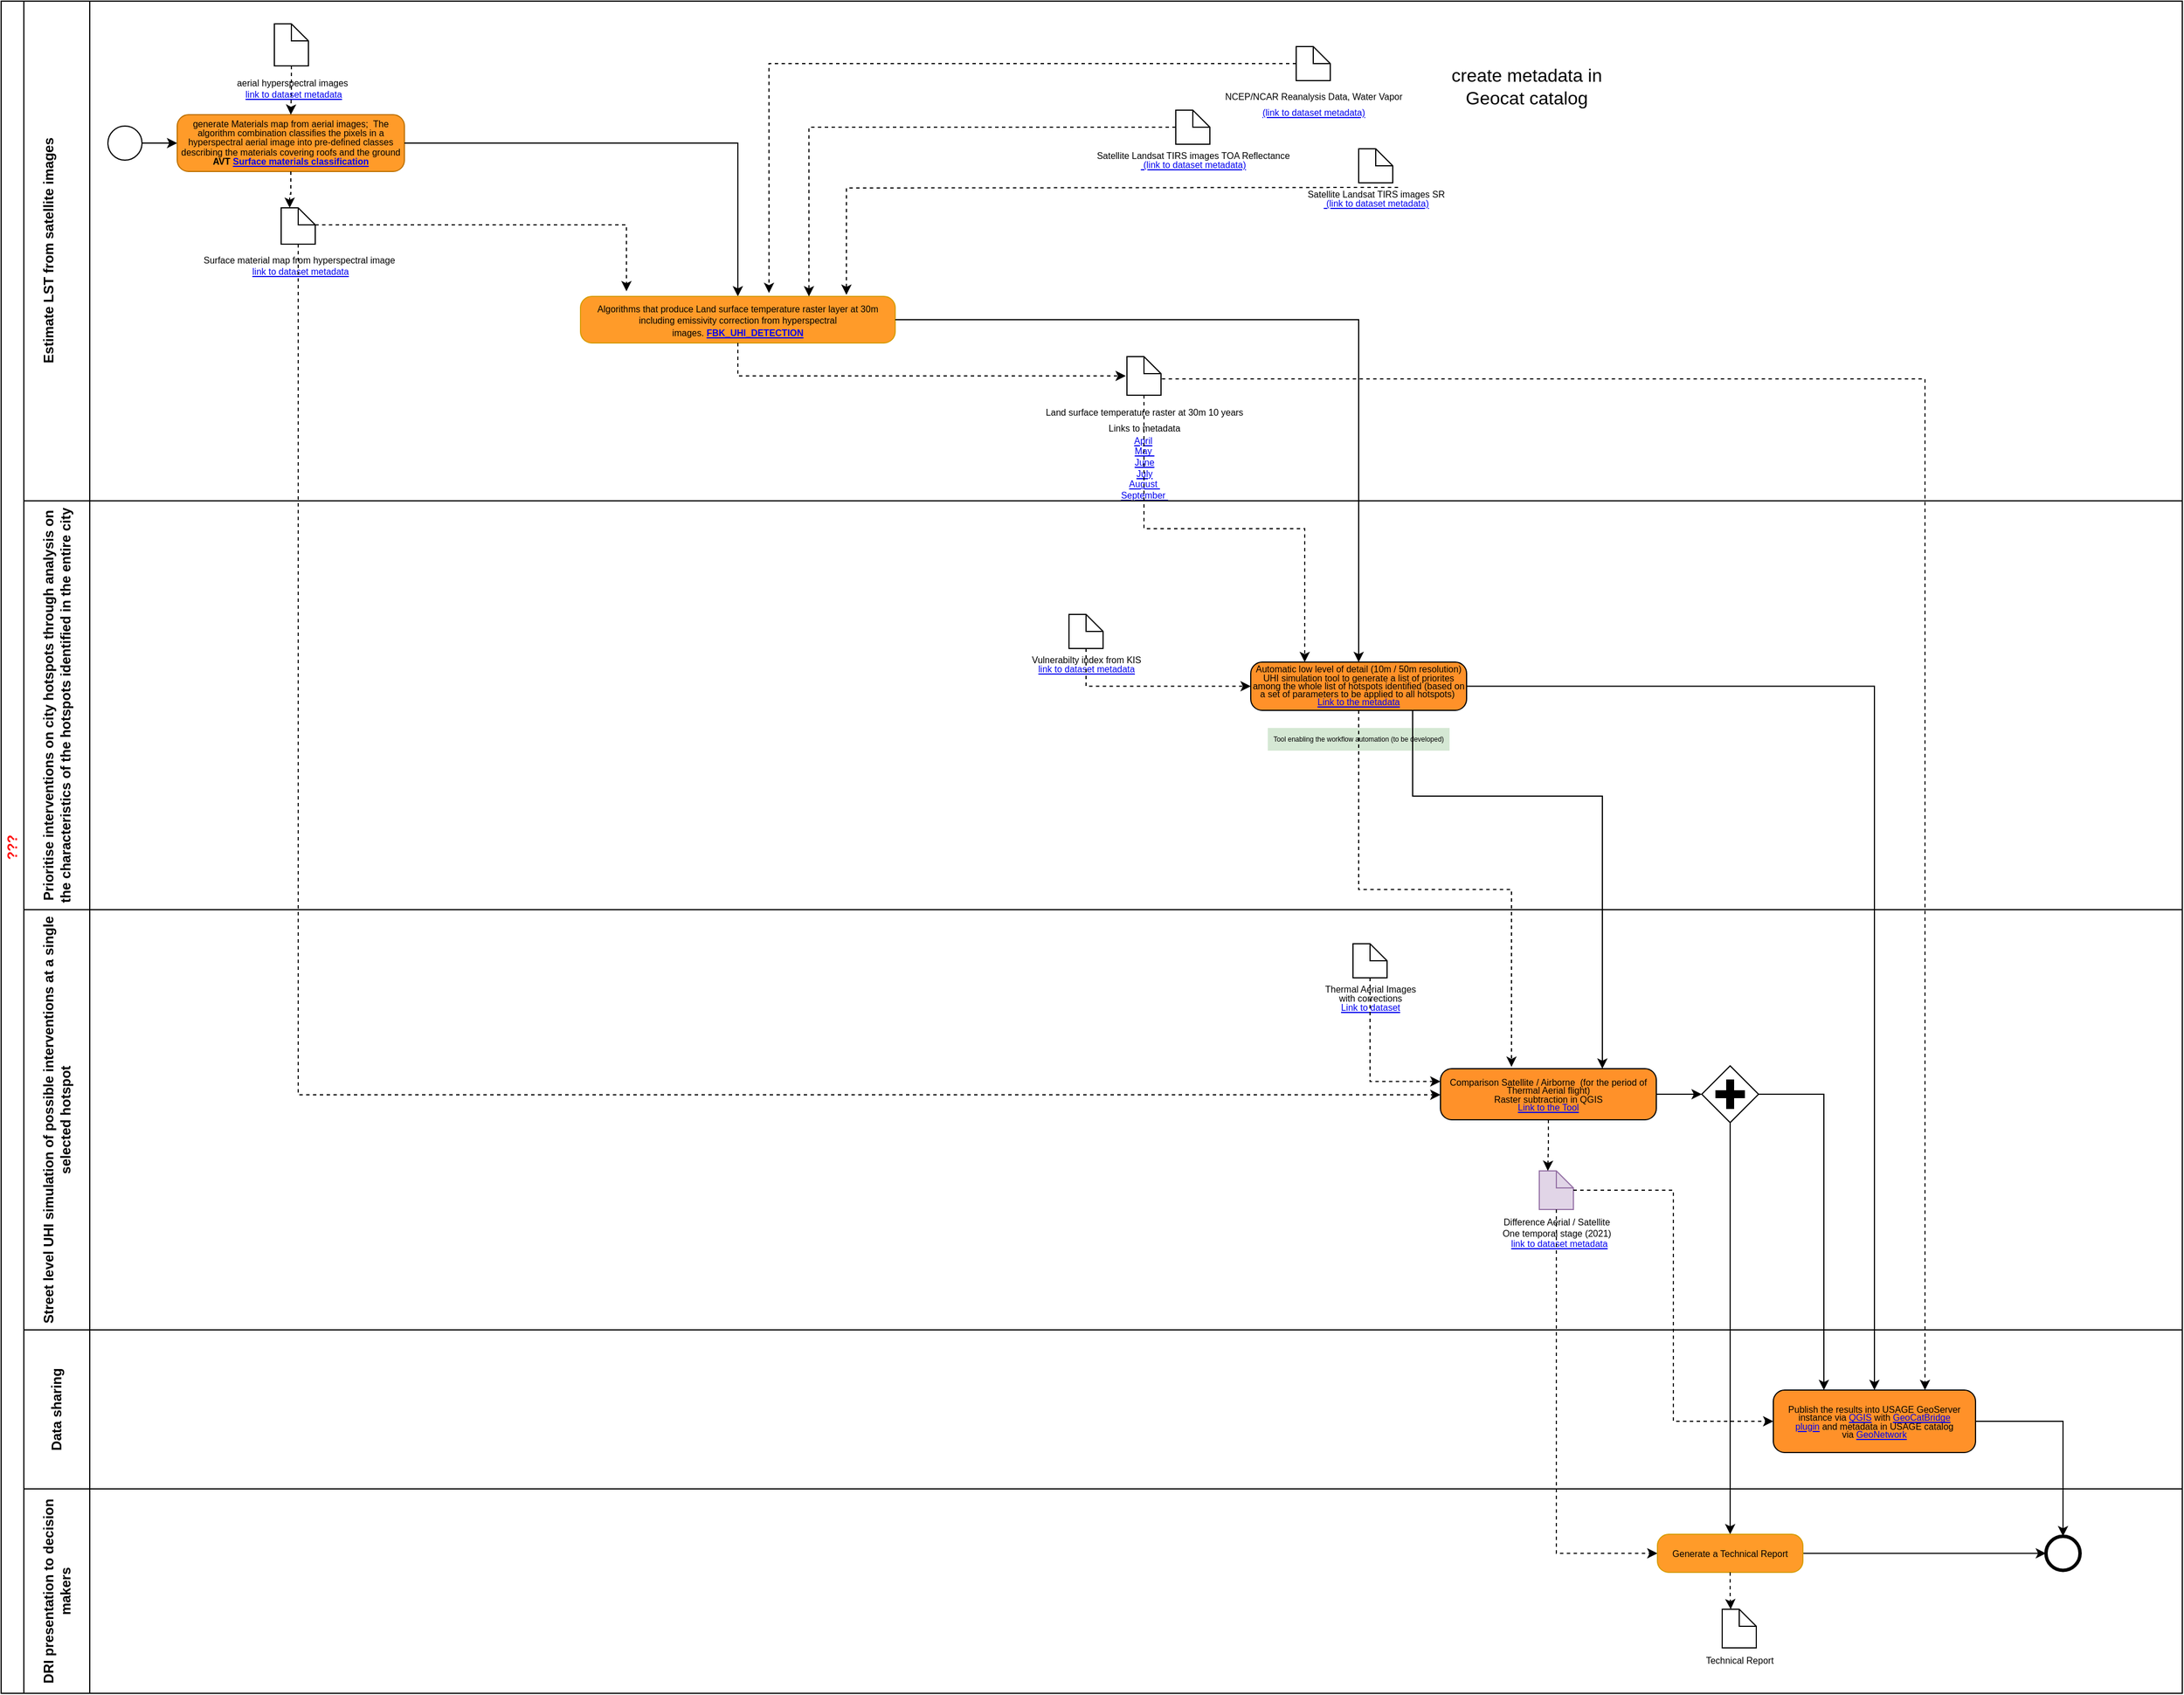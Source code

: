 <mxfile version="26.0.16">
  <diagram name="GZ-UHI" id="Krvi3zgOJTbH_F1lKnKt">
    <mxGraphModel grid="1" page="1" gridSize="10" guides="1" tooltips="1" connect="1" arrows="1" fold="1" pageScale="1" pageWidth="3300" pageHeight="4681" math="0" shadow="0">
      <root>
        <mxCell id="k6mhYjpQpfvVJ8LvTSOb-0" />
        <mxCell id="k6mhYjpQpfvVJ8LvTSOb-1" parent="k6mhYjpQpfvVJ8LvTSOb-0" />
        <mxCell id="k6mhYjpQpfvVJ8LvTSOb-5" value="&lt;font color=&quot;#ff0000&quot;&gt;???&lt;/font&gt;" style="swimlane;html=1;childLayout=stackLayout;resizeParent=1;resizeParentMax=0;horizontal=0;startSize=20;horizontalStack=0;whiteSpace=wrap;" vertex="1" parent="k6mhYjpQpfvVJ8LvTSOb-1">
          <mxGeometry x="130" y="-4350" width="1920" height="1490" as="geometry">
            <mxRectangle x="99" y="-2240" width="40" height="50" as="alternateBounds" />
          </mxGeometry>
        </mxCell>
        <mxCell id="k6mhYjpQpfvVJ8LvTSOb-6" value="&lt;div&gt;Estimate LST from satellite images&lt;/div&gt;&lt;div&gt;&lt;br&gt;&lt;/div&gt;" style="swimlane;html=1;startSize=58;horizontal=0;" vertex="1" parent="k6mhYjpQpfvVJ8LvTSOb-5">
          <mxGeometry x="20" width="1900" height="440" as="geometry">
            <mxRectangle x="20" width="1133" height="30" as="alternateBounds" />
          </mxGeometry>
        </mxCell>
        <mxCell id="k6mhYjpQpfvVJ8LvTSOb-7" style="edgeStyle=orthogonalEdgeStyle;rounded=0;orthogonalLoop=1;jettySize=auto;html=1;" edge="1" parent="k6mhYjpQpfvVJ8LvTSOb-6" source="k6mhYjpQpfvVJ8LvTSOb-8">
          <mxGeometry relative="1" as="geometry">
            <mxPoint x="135" y="125" as="targetPoint" />
          </mxGeometry>
        </mxCell>
        <mxCell id="k6mhYjpQpfvVJ8LvTSOb-8" value="" style="points=[[0.145,0.145,0],[0.5,0,0],[0.855,0.145,0],[1,0.5,0],[0.855,0.855,0],[0.5,1,0],[0.145,0.855,0],[0,0.5,0]];shape=mxgraph.bpmn.event;html=1;verticalLabelPosition=bottom;labelBackgroundColor=#ffffff;verticalAlign=top;align=center;perimeter=ellipsePerimeter;outlineConnect=0;aspect=fixed;outline=standard;symbol=general;" vertex="1" parent="k6mhYjpQpfvVJ8LvTSOb-6">
          <mxGeometry x="74" y="110" width="30" height="30" as="geometry" />
        </mxCell>
        <mxCell id="k6mhYjpQpfvVJ8LvTSOb-14" value="&lt;h6 style=&quot;line-height: 100%;&quot;&gt;&lt;font face=&quot;Arial&quot; style=&quot;&quot;&gt;&lt;span style=&quot;font-size: 8px; font-weight: 400;&quot;&gt;generate Materials map from aerial images;&amp;nbsp; The algorithm combination classifies the pixels in a hyperspectral aerial image into pre-defined classes describing the materials covering roofs and the ground&lt;/span&gt;&lt;br&gt;&lt;/font&gt;&lt;font face=&quot;Arial&quot;&gt;&lt;span style=&quot;font-size: 8px;&quot;&gt;AVT&amp;nbsp;&lt;a href=&quot;https://usage.geocat.live/catalogue/srv/ger/catalog.search#/metadata/fd520039-50a1-46c0-94a1-9b5369333e2a&quot;&gt;Surface materials classification&lt;/a&gt;&lt;/span&gt;&lt;/font&gt;&lt;/h6&gt;" style="points=[[0.25,0,0],[0.5,0,0],[0.75,0,0],[1,0.25,0],[1,0.5,0],[1,0.75,0],[0.75,1,0],[0.5,1,0],[0.25,1,0],[0,0.75,0],[0,0.5,0],[0,0.25,0]];shape=mxgraph.bpmn.task;whiteSpace=wrap;rectStyle=rounded;size=10;html=1;container=1;expand=0;collapsible=0;taskMarker=abstract;fillColor=#ff9b29;fontColor=#000000;strokeColor=#BD7000;" vertex="1" parent="k6mhYjpQpfvVJ8LvTSOb-6">
          <mxGeometry x="135" y="100" width="200" height="50" as="geometry" />
        </mxCell>
        <mxCell id="k6mhYjpQpfvVJ8LvTSOb-15" style="edgeStyle=orthogonalEdgeStyle;rounded=0;orthogonalLoop=1;jettySize=auto;html=1;dashed=1;" edge="1" parent="k6mhYjpQpfvVJ8LvTSOb-6" source="k6mhYjpQpfvVJ8LvTSOb-16" target="k6mhYjpQpfvVJ8LvTSOb-14">
          <mxGeometry relative="1" as="geometry" />
        </mxCell>
        <UserObject label="&lt;div style=&quot;&quot;&gt;&lt;div style=&quot;&quot;&gt;&lt;font face=&quot;Arial&quot;&gt;&lt;span style=&quot;font-size: 8px;&quot;&gt;aerial hyperspectral images&lt;/span&gt;&lt;/font&gt;&lt;br&gt;&lt;/div&gt;&lt;div style=&quot;font-size: 8px;&quot;&gt;&lt;font face=&quot;Arial&quot; style=&quot;font-size: 8px;&quot;&gt;&amp;nbsp;&lt;a href=&quot;https://usage.geocat.live/catalogue/srv/eng/catalog.search#/metadata/ae30b8cd-dbab-412f-aea7-62f427f24b55&quot;&gt;link to dataset metadata&lt;/a&gt;&lt;/font&gt;&lt;/div&gt;&lt;/div&gt;" id="k6mhYjpQpfvVJ8LvTSOb-16">
          <mxCell style="shape=mxgraph.bpmn.data;labelPosition=center;verticalLabelPosition=bottom;align=center;verticalAlign=top;size=15;html=1;" vertex="1" parent="k6mhYjpQpfvVJ8LvTSOb-6">
            <mxGeometry x="220.5" y="20" width="30" height="37" as="geometry" />
          </mxCell>
        </UserObject>
        <UserObject label="&lt;div style=&quot;line-height: 100%;&quot;&gt;&lt;div style=&quot;line-height: 100%;&quot;&gt;&lt;font face=&quot;Arial&quot;&gt;&lt;span style=&quot;font-size: 8px;&quot;&gt;Surface material map from hyperspectral image&lt;/span&gt;&lt;/font&gt;&lt;/div&gt;&lt;div style=&quot;font-size: 8px; line-height: 100%;&quot;&gt;&lt;font style=&quot;font-size: 8px;&quot; face=&quot;Arial&quot;&gt;&amp;nbsp;&lt;a href=&quot;https://usage.geocat.live/catalogue/srv/eng/catalog.search#/metadata/e6991462-e031-4deb-a362-c5b55139316a&quot;&gt;link to dataset metadata&lt;/a&gt;&lt;/font&gt;&lt;/div&gt;&lt;/div&gt;" id="k6mhYjpQpfvVJ8LvTSOb-17">
          <mxCell style="shape=mxgraph.bpmn.data;labelPosition=center;verticalLabelPosition=bottom;align=center;verticalAlign=top;size=15;html=1;" vertex="1" parent="k6mhYjpQpfvVJ8LvTSOb-6">
            <mxGeometry x="226.5" y="182" width="30" height="32" as="geometry" />
          </mxCell>
        </UserObject>
        <mxCell id="k6mhYjpQpfvVJ8LvTSOb-18" style="edgeStyle=orthogonalEdgeStyle;rounded=0;orthogonalLoop=1;jettySize=auto;html=1;entryX=0;entryY=0;entryDx=7.5;entryDy=0;entryPerimeter=0;dashed=1;" edge="1" parent="k6mhYjpQpfvVJ8LvTSOb-6" source="k6mhYjpQpfvVJ8LvTSOb-14" target="k6mhYjpQpfvVJ8LvTSOb-17">
          <mxGeometry relative="1" as="geometry" />
        </mxCell>
        <mxCell id="k6mhYjpQpfvVJ8LvTSOb-26" style="edgeStyle=orthogonalEdgeStyle;rounded=0;orthogonalLoop=1;jettySize=auto;html=1;entryX=0.146;entryY=-0.111;entryDx=0;entryDy=0;entryPerimeter=0;exitX=0;exitY=0;exitDx=30;exitDy=15;exitPerimeter=0;dashed=1;" edge="1" parent="k6mhYjpQpfvVJ8LvTSOb-6" source="k6mhYjpQpfvVJ8LvTSOb-17" target="AlwzMYm-ZSlX3xYWYxc7-0">
          <mxGeometry relative="1" as="geometry" />
        </mxCell>
        <mxCell id="k6mhYjpQpfvVJ8LvTSOb-33" style="edgeStyle=orthogonalEdgeStyle;rounded=0;orthogonalLoop=1;jettySize=auto;html=1;entryX=0.5;entryY=0;entryDx=0;entryDy=0;entryPerimeter=0;" edge="1" parent="k6mhYjpQpfvVJ8LvTSOb-6" source="k6mhYjpQpfvVJ8LvTSOb-14" target="AlwzMYm-ZSlX3xYWYxc7-0">
          <mxGeometry relative="1" as="geometry" />
        </mxCell>
        <mxCell id="AlwzMYm-ZSlX3xYWYxc7-0" value="&lt;div style=&quot;line-height: 70%;&quot;&gt;&lt;div&gt;&lt;span style=&quot;background-color: initial; font-size: 8px;&quot;&gt;&lt;font face=&quot;Arial&quot;&gt;Algorithms that produce Land surface temperature raster layer at 30m including emissivity correction from hyperspectral images&lt;/font&gt;&lt;/span&gt;&lt;font face=&quot;Arial&quot; style=&quot;background-color: initial;&quot;&gt;&lt;span style=&quot;font-size: 8px;&quot;&gt;.&amp;nbsp;&lt;/span&gt;&lt;/font&gt;&lt;b style=&quot;background-color: initial; font-size: 8px; font-family: Arial;&quot;&gt;&lt;a href=&quot;https://usage.geocat.live/catalogue/srv/eng/catalog.search#/metadata/64646d7a-906a-418e-8c29-708c110b81a0&quot;&gt;FBK_UHI_DETECTION&lt;/a&gt;&lt;/b&gt;&lt;br&gt;&lt;/div&gt;&lt;/div&gt;" style="points=[[0.25,0,0],[0.5,0,0],[0.75,0,0],[1,0.25,0],[1,0.5,0],[1,0.75,0],[0.75,1,0],[0.5,1,0],[0.25,1,0],[0,0.75,0],[0,0.5,0],[0,0.25,0]];shape=mxgraph.bpmn.task;whiteSpace=wrap;rectStyle=rounded;size=10;html=1;container=1;expand=0;collapsible=0;taskMarker=abstract;fillColor=#ff9b29;strokeColor=#d79b00;gradientColor=none;" vertex="1" parent="k6mhYjpQpfvVJ8LvTSOb-6">
          <mxGeometry x="490" y="260" width="277" height="41" as="geometry" />
        </mxCell>
        <UserObject label="&lt;div style=&quot;&quot;&gt;&lt;div style=&quot;&quot;&gt;&lt;font face=&quot;Arial&quot;&gt;&lt;span style=&quot;font-size: 8px;&quot;&gt;Land surface temperature raster at 30m 10 years&lt;/span&gt;&lt;/font&gt;&lt;br&gt;&lt;/div&gt;&lt;div style=&quot;&quot;&gt;&lt;font face=&quot;Arial&quot;&gt;&lt;span style=&quot;font-size: 8px;&quot;&gt;Links to metadata&lt;/span&gt;&lt;/font&gt;&lt;/div&gt;&lt;div style=&quot;font-size: 8px;&quot;&gt;&lt;font style=&quot;font-size: 8px;&quot; face=&quot;Arial&quot;&gt;&lt;a href=&quot;https://usage.geocat.live/catalogue/srv/eng/catalog.search#/metadata/aff2d2a4-f9ab-45c5-abed-f10d376fbd80&quot;&gt;April&lt;/a&gt;&amp;nbsp;&lt;/font&gt;&lt;/div&gt;&lt;div style=&quot;font-size: 8px;&quot;&gt;&lt;font style=&quot;font-size: 8px;&quot; face=&quot;Arial&quot;&gt;&lt;a href=&quot;https://usage.geocat.live/catalogue/srv/eng/catalog.search#/metadata/4ccbb858-4121-44dd-abe7-034310ac998c&quot;&gt;May&amp;nbsp;&lt;/a&gt;&lt;/font&gt;&lt;/div&gt;&lt;div style=&quot;font-size: 8px;&quot;&gt;&lt;font style=&quot;font-size: 8px;&quot; face=&quot;Arial&quot;&gt;&lt;a href=&quot;https://usage.geocat.live/catalogue/srv/eng/catalog.search#/metadata/3def935f-0346-4d03-aa3d-8190eb6eb513&quot;&gt;June&lt;/a&gt;&lt;/font&gt;&lt;/div&gt;&lt;div style=&quot;font-size: 8px;&quot;&gt;&lt;font style=&quot;font-size: 8px;&quot; face=&quot;Arial&quot;&gt;&lt;a href=&quot;https://usage.geocat.live/catalogue/srv/eng/catalog.search#/metadata/1e5516d5-3c9e-45b9-b2ae-fc5a6879417a&quot;&gt;July&lt;/a&gt;&lt;/font&gt;&lt;/div&gt;&lt;div style=&quot;font-size: 8px;&quot;&gt;&lt;a href=&quot;https://usage.geocat.live/catalogue/srv/eng/catalog.search#/metadata/031fedaa-0c58-42bd-bdcd-8bd4509bc34d&quot;&gt;August&amp;nbsp;&lt;/a&gt;&lt;/div&gt;&lt;div style=&quot;font-size: 8px;&quot;&gt;&lt;a href=&quot;https://usage.geocat.live/catalogue/srv/eng/catalog.search#/metadata/4fe37493-c38b-41a7-a944-6562df7aa672&quot;&gt;September&amp;nbsp;&lt;/a&gt;&lt;/div&gt;&lt;/div&gt;" id="AlwzMYm-ZSlX3xYWYxc7-1">
          <mxCell style="shape=mxgraph.bpmn.data;labelPosition=center;verticalLabelPosition=bottom;align=center;verticalAlign=top;size=15;html=1;" vertex="1" parent="k6mhYjpQpfvVJ8LvTSOb-6">
            <mxGeometry x="971" y="313" width="30" height="34" as="geometry" />
          </mxCell>
        </UserObject>
        <mxCell id="AlwzMYm-ZSlX3xYWYxc7-2" style="edgeStyle=orthogonalEdgeStyle;rounded=0;orthogonalLoop=1;jettySize=auto;html=1;exitX=0.5;exitY=1;exitDx=0;exitDy=0;exitPerimeter=0;dashed=1;" edge="1" parent="k6mhYjpQpfvVJ8LvTSOb-6" source="AlwzMYm-ZSlX3xYWYxc7-0">
          <mxGeometry relative="1" as="geometry">
            <mxPoint x="970" y="330" as="targetPoint" />
            <Array as="points">
              <mxPoint x="629" y="330" />
            </Array>
          </mxGeometry>
        </mxCell>
        <UserObject label="&lt;div style=&quot;line-height: 100%; font-size: 8px;&quot;&gt;&lt;div style=&quot;line-height: 100%;&quot;&gt;Satellite Landsat TIRS images TOA Reflectance&lt;/div&gt;&lt;div style=&quot;line-height: 100%;&quot;&gt;&lt;a href=&quot;https://developers.google.com/earth-engine/datasets/catalog/LANDSAT_LC08_C02_T1_TOA#description&quot;&gt;&amp;nbsp;(link to dataset metadata)&lt;/a&gt;&lt;/div&gt;&lt;/div&gt;" id="AlwzMYm-ZSlX3xYWYxc7-3">
          <mxCell style="shape=mxgraph.bpmn.data;labelPosition=center;verticalLabelPosition=bottom;align=center;verticalAlign=top;size=15;html=1;" vertex="1" parent="k6mhYjpQpfvVJ8LvTSOb-6">
            <mxGeometry x="1014" y="96" width="30" height="30" as="geometry" />
          </mxCell>
        </UserObject>
        <mxCell id="AlwzMYm-ZSlX3xYWYxc7-4" style="edgeStyle=orthogonalEdgeStyle;rounded=0;orthogonalLoop=1;jettySize=auto;html=1;entryX=0.726;entryY=0;entryDx=0;entryDy=0;entryPerimeter=0;dashed=1;" edge="1" parent="k6mhYjpQpfvVJ8LvTSOb-6" source="AlwzMYm-ZSlX3xYWYxc7-3" target="AlwzMYm-ZSlX3xYWYxc7-0">
          <mxGeometry relative="1" as="geometry">
            <mxPoint x="1029" y="226" as="targetPoint" />
          </mxGeometry>
        </mxCell>
        <UserObject label="&lt;div style=&quot;line-height: 100%;&quot;&gt;&lt;div style=&quot;line-height: 100%;&quot;&gt;&lt;span style=&quot;background-color: initial; font-size: 8px;&quot;&gt;NCEP/NCAR Reanalysis Data, Water Vapor&lt;/span&gt;&lt;/div&gt;&lt;div style=&quot;line-height: 100%;&quot;&gt;&lt;a style=&quot;font-size: 8px; background-color: initial;&quot; href=&quot;https://developers.google.com/earth-engine/datasets/catalog/LANDSAT_LC08_C02_T1_L2#description&quot;&gt;(link to dataset metadata)&lt;/a&gt;&lt;br&gt;&lt;/div&gt;&lt;/div&gt;" id="AlwzMYm-ZSlX3xYWYxc7-5">
          <mxCell style="shape=mxgraph.bpmn.data;labelPosition=center;verticalLabelPosition=bottom;align=center;verticalAlign=top;size=15;html=1;" vertex="1" parent="k6mhYjpQpfvVJ8LvTSOb-6">
            <mxGeometry x="1120" y="40" width="30" height="30" as="geometry" />
          </mxCell>
        </UserObject>
        <mxCell id="AlwzMYm-ZSlX3xYWYxc7-6" style="edgeStyle=orthogonalEdgeStyle;rounded=0;orthogonalLoop=1;jettySize=auto;html=1;entryX=0.845;entryY=-0.034;entryDx=0;entryDy=0;entryPerimeter=0;dashed=1;" edge="1" parent="k6mhYjpQpfvVJ8LvTSOb-6" target="AlwzMYm-ZSlX3xYWYxc7-0">
          <mxGeometry relative="1" as="geometry">
            <mxPoint x="1209.67" y="164" as="sourcePoint" />
            <mxPoint x="1061" y="225" as="targetPoint" />
          </mxGeometry>
        </mxCell>
        <mxCell id="AlwzMYm-ZSlX3xYWYxc7-7" style="edgeStyle=orthogonalEdgeStyle;rounded=0;orthogonalLoop=1;jettySize=auto;html=1;entryX=0.599;entryY=-0.073;entryDx=0;entryDy=0;entryPerimeter=0;dashed=1;" edge="1" parent="k6mhYjpQpfvVJ8LvTSOb-6" source="AlwzMYm-ZSlX3xYWYxc7-5" target="AlwzMYm-ZSlX3xYWYxc7-0">
          <mxGeometry relative="1" as="geometry">
            <mxPoint x="1219.67" y="174" as="sourcePoint" />
            <mxPoint x="1084" y="224" as="targetPoint" />
          </mxGeometry>
        </mxCell>
        <UserObject label="&lt;div style=&quot;line-height: 100%; font-size: 8px;&quot;&gt;&lt;div style=&quot;line-height: 100%;&quot;&gt;Satellite Landsat TIRS images SR&lt;/div&gt;&lt;div style=&quot;line-height: 100%;&quot;&gt;&lt;a href=&quot;https://developers.google.com/earth-engine/datasets/catalog/LANDSAT_LC08_C02_T1_L2#description&quot;&gt;&amp;nbsp;(link to dataset metadata)&lt;/a&gt;&lt;/div&gt;&lt;/div&gt;" id="AlwzMYm-ZSlX3xYWYxc7-8">
          <mxCell style="shape=mxgraph.bpmn.data;labelPosition=center;verticalLabelPosition=bottom;align=center;verticalAlign=top;size=15;html=1;" vertex="1" parent="k6mhYjpQpfvVJ8LvTSOb-6">
            <mxGeometry x="1175" y="130" width="30" height="30" as="geometry" />
          </mxCell>
        </UserObject>
        <mxCell id="LC7-CDsK_31KNm7Xdk4L-0" value="create metadata in Geocat catalog" style="text;html=1;align=center;verticalAlign=middle;whiteSpace=wrap;rounded=0;fontSize=16;" vertex="1" parent="k6mhYjpQpfvVJ8LvTSOb-6">
          <mxGeometry x="1230" y="30" width="186" height="90" as="geometry" />
        </mxCell>
        <mxCell id="k6mhYjpQpfvVJ8LvTSOb-54" value="&lt;div&gt;Prioritise interventions on city hotspots through analysis on the characteristics of the hotspots identified in the entire city&lt;br&gt;&lt;/div&gt;" style="swimlane;html=1;startSize=58;horizontal=0;whiteSpace=wrap;" vertex="1" parent="k6mhYjpQpfvVJ8LvTSOb-5">
          <mxGeometry x="20" y="440" width="1900" height="360" as="geometry" />
        </mxCell>
        <mxCell id="k6mhYjpQpfvVJ8LvTSOb-55" value="&lt;h6 style=&quot;line-height: 90%;&quot;&gt;&lt;font style=&quot;&quot;&gt;&lt;span style=&quot;font-size: 8px; font-weight: 400;&quot;&gt;Automatic low level of detail (10m / 50m resolution) UHI simulation tool to generate a list of priorites among the whole list of hotspots identified (based on a set of parameters to be applied to all hotspots)&amp;nbsp;&lt;br&gt;&lt;/span&gt;&lt;/font&gt;&lt;span style=&quot;font-size: 8px; font-weight: 400; background-color: initial;&quot;&gt;&lt;a href=&quot;https://usage.geocat.live/catalogue/srv/eng/catalog.search#/metadata/929158a4-eb6d-41c7-b8c5-4c3e17e87d6b&quot;&gt;Link to the metadata&lt;/a&gt;&lt;/span&gt;&lt;/h6&gt;&lt;p&gt;&lt;/p&gt;" style="points=[[0.25,0,0],[0.5,0,0],[0.75,0,0],[1,0.25,0],[1,0.5,0],[1,0.75,0],[0.75,1,0],[0.5,1,0],[0.25,1,0],[0,0.75,0],[0,0.5,0],[0,0.25,0]];shape=mxgraph.bpmn.task;whiteSpace=wrap;rectStyle=rounded;size=10;html=1;container=1;expand=0;collapsible=0;taskMarker=abstract;fillColor=#ff9129;" vertex="1" parent="k6mhYjpQpfvVJ8LvTSOb-54">
          <mxGeometry x="1080" y="142" width="190" height="42.5" as="geometry" />
        </mxCell>
        <UserObject label="&lt;div style=&quot;line-height: 100%; font-size: 8px;&quot;&gt;&lt;div style=&quot;line-height: 100%;&quot;&gt;&lt;div style=&quot;line-height: 100%;&quot;&gt;&lt;div style=&quot;line-height: 100%;&quot;&gt;Vulnerabilty index from KIS&lt;/div&gt;&lt;div&gt;&lt;a href=&quot;https://usage.geocat.live/catalogue/srv/eng/catalog.search#/metadata/cb2a6526-c047-456f-b396-94b351f743ab&quot; style=&quot;background-color: initial;&quot;&gt;link to dataset metadata&lt;/a&gt;&lt;br&gt;&lt;/div&gt;&lt;/div&gt;&lt;/div&gt;&lt;/div&gt;" id="k6mhYjpQpfvVJ8LvTSOb-57">
          <mxCell style="shape=mxgraph.bpmn.data;labelPosition=center;verticalLabelPosition=bottom;align=center;verticalAlign=top;size=15;html=1;" vertex="1" parent="k6mhYjpQpfvVJ8LvTSOb-54">
            <mxGeometry x="920" y="100" width="30" height="30" as="geometry" />
          </mxCell>
        </UserObject>
        <mxCell id="k6mhYjpQpfvVJ8LvTSOb-66" style="edgeStyle=orthogonalEdgeStyle;rounded=0;orthogonalLoop=1;jettySize=auto;html=1;entryX=0;entryY=0.5;entryDx=0;entryDy=0;entryPerimeter=0;exitX=0.5;exitY=1;exitDx=0;exitDy=0;exitPerimeter=0;dashed=1;" edge="1" parent="k6mhYjpQpfvVJ8LvTSOb-54" source="k6mhYjpQpfvVJ8LvTSOb-57" target="k6mhYjpQpfvVJ8LvTSOb-55">
          <mxGeometry relative="1" as="geometry" />
        </mxCell>
        <mxCell id="k6mhYjpQpfvVJ8LvTSOb-61" value="&lt;div style=&quot;&quot;&gt;&lt;div&gt;Tool enabling the workflow automation (to be developed)&lt;/div&gt;&lt;/div&gt;" style="text;html=1;strokeColor=none;fillColor=#d5e8d4;align=center;verticalAlign=middle;rounded=0;whiteSpace=wrap;spacing=2;fontSize=6;labelBackgroundColor=none;" vertex="1" parent="k6mhYjpQpfvVJ8LvTSOb-54">
          <mxGeometry x="1095" y="200" width="160" height="20" as="geometry" />
        </mxCell>
        <mxCell id="k6mhYjpQpfvVJ8LvTSOb-69" value="&lt;div&gt;Street level UHI simulation of possible interventions at a single selected hotspot&lt;br&gt;&lt;/div&gt;" style="swimlane;html=1;startSize=58;horizontal=0;whiteSpace=wrap;" vertex="1" parent="k6mhYjpQpfvVJ8LvTSOb-5">
          <mxGeometry x="20" y="800" width="1900" height="370" as="geometry" />
        </mxCell>
        <UserObject label="&lt;div style=&quot;line-height: 100%; font-size: 8px;&quot;&gt;&lt;div style=&quot;line-height: 100%;&quot;&gt;&lt;div style=&quot;line-height: 100%;&quot;&gt;&lt;div style=&quot;line-height: 100%;&quot;&gt;&lt;div style=&quot;line-height: 100%;&quot;&gt;&lt;div style=&quot;line-height: 100%;&quot;&gt;Thermal Aerial Images&lt;/div&gt;&lt;div style=&quot;line-height: 100%;&quot;&gt;with corrections&lt;br&gt;&lt;a href=&quot;https://usage.geocat.live/catalogue/srv/ita/catalog.search#/metadata/1937da1f-d858-4fde-b9ac-0745b9046454&quot;&gt;Link to dataset&lt;/a&gt;&lt;/div&gt;&lt;/div&gt;&lt;/div&gt;&lt;/div&gt;&lt;/div&gt;&lt;/div&gt;" id="k6mhYjpQpfvVJ8LvTSOb-70">
          <mxCell style="shape=mxgraph.bpmn.data;labelPosition=center;verticalLabelPosition=bottom;align=center;verticalAlign=top;size=15;html=1;" vertex="1" parent="k6mhYjpQpfvVJ8LvTSOb-69">
            <mxGeometry x="1170" y="30" width="30" height="30" as="geometry" />
          </mxCell>
        </UserObject>
        <UserObject label="&lt;div style=&quot;font-size: 8px;&quot;&gt;&lt;div&gt;&lt;span style=&quot;font-family: Arial; background-color: initial;&quot;&gt;Difference Aerial / Satellite&lt;/span&gt;&lt;/div&gt;&lt;div&gt;&lt;span style=&quot;font-family: Arial; background-color: initial;&quot;&gt;One temporal stage (2021)&lt;/span&gt;&lt;/div&gt;&lt;div&gt;&lt;span style=&quot;font-family: Arial; background-color: initial;&quot;&gt;&amp;nbsp;&amp;nbsp;&lt;/span&gt;&lt;a style=&quot;font-family: Arial; background-color: initial;&quot; href=&quot;https://usage.geocat.live/catalogue/srv/eng/catalog.search#/metadata/012bbeff-2d58-4b57-ba23-9f8a96b1f176&quot;&gt;link to dataset metadata&lt;/a&gt;&lt;br&gt;&lt;/div&gt;&lt;/div&gt;" id="k6mhYjpQpfvVJ8LvTSOb-72">
          <mxCell style="shape=mxgraph.bpmn.data;labelPosition=center;verticalLabelPosition=bottom;align=center;verticalAlign=top;size=15;html=1;fillColor=#e1d5e7;strokeColor=#9673a6;" vertex="1" parent="k6mhYjpQpfvVJ8LvTSOb-69">
            <mxGeometry x="1334" y="230" width="30" height="34" as="geometry" />
          </mxCell>
        </UserObject>
        <mxCell id="k6mhYjpQpfvVJ8LvTSOb-88" value="&lt;h6 style=&quot;line-height: 90%;&quot;&gt;&lt;span style=&quot;font-size: 8px; font-weight: 400;&quot;&gt;Comparison Satellite / Airborne&amp;nbsp; (for the period of Thermal Aerial flight)&lt;br&gt;Raster subtraction in QGIS&lt;br&gt;&lt;a href=&quot;https://usage.geocat.live/catalogue/srv/eng/catalog.search#/metadata/175ca8f9-8a4e-443d-a0c4-bf79f53d543f&quot;&gt;Link to the Tool&lt;/a&gt;&lt;/span&gt;&lt;/h6&gt;&lt;p&gt;&lt;/p&gt;" style="points=[[0.25,0,0],[0.5,0,0],[0.75,0,0],[1,0.25,0],[1,0.5,0],[1,0.75,0],[0.75,1,0],[0.5,1,0],[0.25,1,0],[0,0.75,0],[0,0.5,0],[0,0.25,0]];shape=mxgraph.bpmn.task;whiteSpace=wrap;rectStyle=rounded;size=10;html=1;container=1;expand=0;collapsible=0;taskMarker=abstract;fillColor=#ff9129;" vertex="1" parent="k6mhYjpQpfvVJ8LvTSOb-69">
          <mxGeometry x="1247" y="140" width="190" height="45" as="geometry" />
        </mxCell>
        <mxCell id="k6mhYjpQpfvVJ8LvTSOb-92" style="edgeStyle=orthogonalEdgeStyle;rounded=0;orthogonalLoop=1;jettySize=auto;html=1;entryX=0;entryY=0.25;entryDx=0;entryDy=0;entryPerimeter=0;exitX=0.5;exitY=1;exitDx=0;exitDy=0;exitPerimeter=0;dashed=1;" edge="1" parent="k6mhYjpQpfvVJ8LvTSOb-69" source="k6mhYjpQpfvVJ8LvTSOb-70" target="k6mhYjpQpfvVJ8LvTSOb-88">
          <mxGeometry relative="1" as="geometry" />
        </mxCell>
        <mxCell id="k6mhYjpQpfvVJ8LvTSOb-95" style="edgeStyle=orthogonalEdgeStyle;rounded=0;orthogonalLoop=1;jettySize=auto;html=1;entryX=0;entryY=0;entryDx=7.5;entryDy=0;entryPerimeter=0;dashed=1;" edge="1" parent="k6mhYjpQpfvVJ8LvTSOb-69" source="k6mhYjpQpfvVJ8LvTSOb-88" target="k6mhYjpQpfvVJ8LvTSOb-72">
          <mxGeometry relative="1" as="geometry" />
        </mxCell>
        <mxCell id="dOBSpZfp61ixVWhACqNp-2" value="" style="points=[[0.25,0.25,0],[0.5,0,0],[0.75,0.25,0],[1,0.5,0],[0.75,0.75,0],[0.5,1,0],[0.25,0.75,0],[0,0.5,0]];shape=mxgraph.bpmn.gateway2;html=1;verticalLabelPosition=bottom;labelBackgroundColor=#ffffff;verticalAlign=top;align=center;perimeter=rhombusPerimeter;outlineConnect=0;outline=none;symbol=none;gwType=parallel;" vertex="1" parent="k6mhYjpQpfvVJ8LvTSOb-69">
          <mxGeometry x="1477" y="137.5" width="50" height="50" as="geometry" />
        </mxCell>
        <mxCell id="dOBSpZfp61ixVWhACqNp-3" style="edgeStyle=orthogonalEdgeStyle;rounded=0;orthogonalLoop=1;jettySize=auto;html=1;entryX=0;entryY=0.5;entryDx=0;entryDy=0;entryPerimeter=0;" edge="1" parent="k6mhYjpQpfvVJ8LvTSOb-69" source="k6mhYjpQpfvVJ8LvTSOb-88" target="dOBSpZfp61ixVWhACqNp-2">
          <mxGeometry relative="1" as="geometry" />
        </mxCell>
        <mxCell id="k6mhYjpQpfvVJ8LvTSOb-76" value="&lt;div&gt;Data sharing&lt;/div&gt;" style="swimlane;html=1;startSize=58;horizontal=0;whiteSpace=wrap;" vertex="1" parent="k6mhYjpQpfvVJ8LvTSOb-5">
          <mxGeometry x="20" y="1170" width="1900" height="140" as="geometry" />
        </mxCell>
        <mxCell id="LC7-CDsK_31KNm7Xdk4L-5" value="&lt;h6 style=&quot;line-height: 90%;&quot;&gt;&lt;span style=&quot;font-size: 8px; font-weight: 400;&quot;&gt;Publish the results&amp;nbsp;&lt;/span&gt;&lt;span style=&quot;font-size: 8px; background-color: initial; font-weight: normal;&quot;&gt;into USAGE GeoServer instance&amp;nbsp;&lt;/span&gt;&lt;span style=&quot;font-size: 8px; font-weight: 400; background-color: initial;&quot;&gt;via &lt;a href=&quot;https://usage.geocat.live/catalogue/srv/eng/catalog.search#/metadata/2dccbea6-8c1f-4402-af6d-78382cc6e8a1&quot;&gt;QGIS&lt;/a&gt; with &lt;a href=&quot;https://usage.geocat.live/catalogue/srv/eng/catalog.search#/metadata/547e29bd-4d1b-43d2-9be4-fba6f09ac14c&quot;&gt;GeoCatBridge plugin&lt;/a&gt;&amp;nbsp;and&amp;nbsp;&lt;/span&gt;&lt;span style=&quot;font-size: 8px; background-color: transparent; color: light-dark(rgb(0, 0, 0), rgb(255, 255, 255)); font-weight: normal;&quot;&gt;metadata in USAGE catalog via&amp;nbsp;&lt;/span&gt;&lt;a style=&quot;background-color: initial; font-size: 8px; font-weight: 400;&quot; href=&quot;https://usage.geocat.live/catalogue/srv/eng/catalog.search#/metadata/9ba246d1-f530-4b8d-8049-b43d1c910205&quot;&gt;GeoNetwork&lt;/a&gt;&lt;/h6&gt;&lt;p&gt;&lt;/p&gt;" style="points=[[0.25,0,0],[0.5,0,0],[0.75,0,0],[1,0.25,0],[1,0.5,0],[1,0.75,0],[0.75,1,0],[0.5,1,0],[0.25,1,0],[0,0.75,0],[0,0.5,0],[0,0.25,0]];shape=mxgraph.bpmn.task;whiteSpace=wrap;rectStyle=rounded;size=10;html=1;container=1;expand=0;collapsible=0;taskMarker=abstract;fillColor=#ff9129;" vertex="1" parent="k6mhYjpQpfvVJ8LvTSOb-76">
          <mxGeometry x="1540" y="53" width="178" height="55" as="geometry" />
        </mxCell>
        <mxCell id="bko_9Ov73joKE5NBfAV9-5" style="edgeStyle=orthogonalEdgeStyle;rounded=0;orthogonalLoop=1;jettySize=auto;html=1;entryX=0.25;entryY=0;entryDx=0;entryDy=0;entryPerimeter=0;exitX=0.5;exitY=1;exitDx=0;exitDy=0;exitPerimeter=0;dashed=1;" edge="1" parent="k6mhYjpQpfvVJ8LvTSOb-5" source="AlwzMYm-ZSlX3xYWYxc7-1" target="k6mhYjpQpfvVJ8LvTSOb-55">
          <mxGeometry relative="1" as="geometry">
            <mxPoint x="970" y="440" as="targetPoint" />
          </mxGeometry>
        </mxCell>
        <mxCell id="k6mhYjpQpfvVJ8LvTSOb-89" style="edgeStyle=orthogonalEdgeStyle;rounded=0;orthogonalLoop=1;jettySize=auto;html=1;exitX=1;exitY=0.5;exitDx=0;exitDy=0;exitPerimeter=0;entryX=0.5;entryY=0;entryDx=0;entryDy=0;entryPerimeter=0;" edge="1" parent="k6mhYjpQpfvVJ8LvTSOb-5" source="AlwzMYm-ZSlX3xYWYxc7-0" target="k6mhYjpQpfvVJ8LvTSOb-55">
          <mxGeometry relative="1" as="geometry">
            <mxPoint x="1010.833" y="380" as="sourcePoint" />
          </mxGeometry>
        </mxCell>
        <mxCell id="k6mhYjpQpfvVJ8LvTSOb-96" style="edgeStyle=orthogonalEdgeStyle;rounded=0;orthogonalLoop=1;jettySize=auto;html=1;entryX=0.5;entryY=0;entryDx=0;entryDy=0;entryPerimeter=0;exitX=1;exitY=0.5;exitDx=0;exitDy=0;exitPerimeter=0;" edge="1" parent="k6mhYjpQpfvVJ8LvTSOb-5" source="k6mhYjpQpfvVJ8LvTSOb-55" target="LC7-CDsK_31KNm7Xdk4L-5">
          <mxGeometry relative="1" as="geometry">
            <mxPoint x="1649" y="1225" as="targetPoint" />
          </mxGeometry>
        </mxCell>
        <mxCell id="k6mhYjpQpfvVJ8LvTSOb-68" style="edgeStyle=orthogonalEdgeStyle;rounded=0;orthogonalLoop=1;jettySize=auto;html=1;entryX=0.329;entryY=-0.036;entryDx=0;entryDy=0;entryPerimeter=0;dashed=1;" edge="1" parent="k6mhYjpQpfvVJ8LvTSOb-5" source="k6mhYjpQpfvVJ8LvTSOb-55" target="k6mhYjpQpfvVJ8LvTSOb-88">
          <mxGeometry relative="1" as="geometry">
            <mxPoint x="1195.5" y="932" as="targetPoint" />
          </mxGeometry>
        </mxCell>
        <mxCell id="Y0Jo-nN4tf8y0OHAd4Br-12" style="edgeStyle=orthogonalEdgeStyle;rounded=0;orthogonalLoop=1;jettySize=auto;html=1;entryX=0.75;entryY=0;entryDx=0;entryDy=0;entryPerimeter=0;exitX=1.025;exitY=0.576;exitDx=0;exitDy=0;exitPerimeter=0;dashed=1;" edge="1" parent="k6mhYjpQpfvVJ8LvTSOb-5" source="AlwzMYm-ZSlX3xYWYxc7-1" target="LC7-CDsK_31KNm7Xdk4L-5">
          <mxGeometry relative="1" as="geometry">
            <mxPoint x="1300" y="613" as="sourcePoint" />
            <mxPoint x="1674.81" y="1224.01" as="targetPoint" />
          </mxGeometry>
        </mxCell>
        <mxCell id="k6mhYjpQpfvVJ8LvTSOb-91" style="edgeStyle=orthogonalEdgeStyle;rounded=0;orthogonalLoop=1;jettySize=auto;html=1;dashed=1;exitX=0.5;exitY=1;exitDx=0;exitDy=0;exitPerimeter=0;" edge="1" parent="k6mhYjpQpfvVJ8LvTSOb-5" source="k6mhYjpQpfvVJ8LvTSOb-17" target="k6mhYjpQpfvVJ8LvTSOb-88">
          <mxGeometry relative="1" as="geometry">
            <mxPoint x="230" y="180" as="sourcePoint" />
            <mxPoint x="1163.92" y="969.76" as="targetPoint" />
            <Array as="points">
              <mxPoint x="262" y="963" />
            </Array>
          </mxGeometry>
        </mxCell>
        <mxCell id="4u7s_X4l6vlv1W2Hgk9h-2" style="edgeStyle=orthogonalEdgeStyle;rounded=0;orthogonalLoop=1;jettySize=auto;html=1;entryX=0.75;entryY=0;entryDx=0;entryDy=0;entryPerimeter=0;exitX=0.75;exitY=1;exitDx=0;exitDy=0;exitPerimeter=0;" edge="1" parent="k6mhYjpQpfvVJ8LvTSOb-5" source="k6mhYjpQpfvVJ8LvTSOb-55" target="k6mhYjpQpfvVJ8LvTSOb-88">
          <mxGeometry relative="1" as="geometry">
            <mxPoint x="1340" y="948" as="targetPoint" />
            <mxPoint x="1205" y="635" as="sourcePoint" />
            <Array as="points">
              <mxPoint x="1243" y="700" />
              <mxPoint x="1410" y="700" />
            </Array>
          </mxGeometry>
        </mxCell>
        <mxCell id="dOBSpZfp61ixVWhACqNp-0" style="edgeStyle=orthogonalEdgeStyle;rounded=0;orthogonalLoop=1;jettySize=auto;html=1;entryX=0;entryY=0.5;entryDx=0;entryDy=0;entryPerimeter=0;dashed=1;" edge="1" parent="k6mhYjpQpfvVJ8LvTSOb-5" source="k6mhYjpQpfvVJ8LvTSOb-72" target="LC7-CDsK_31KNm7Xdk4L-5">
          <mxGeometry relative="1" as="geometry" />
        </mxCell>
        <mxCell id="dOBSpZfp61ixVWhACqNp-4" style="edgeStyle=orthogonalEdgeStyle;rounded=0;orthogonalLoop=1;jettySize=auto;html=1;entryX=0.25;entryY=0;entryDx=0;entryDy=0;entryPerimeter=0;" edge="1" parent="k6mhYjpQpfvVJ8LvTSOb-5" source="dOBSpZfp61ixVWhACqNp-2" target="LC7-CDsK_31KNm7Xdk4L-5">
          <mxGeometry relative="1" as="geometry" />
        </mxCell>
        <mxCell id="dOBSpZfp61ixVWhACqNp-6" style="edgeStyle=orthogonalEdgeStyle;rounded=0;orthogonalLoop=1;jettySize=auto;html=1;entryX=0.5;entryY=0;entryDx=0;entryDy=0;entryPerimeter=0;" edge="1" parent="k6mhYjpQpfvVJ8LvTSOb-5" source="dOBSpZfp61ixVWhACqNp-2" target="dOBSpZfp61ixVWhACqNp-5">
          <mxGeometry relative="1" as="geometry" />
        </mxCell>
        <mxCell id="dOBSpZfp61ixVWhACqNp-7" style="edgeStyle=orthogonalEdgeStyle;rounded=0;orthogonalLoop=1;jettySize=auto;html=1;entryX=0;entryY=0.5;entryDx=0;entryDy=0;entryPerimeter=0;exitX=0.5;exitY=1;exitDx=0;exitDy=0;exitPerimeter=0;dashed=1;" edge="1" parent="k6mhYjpQpfvVJ8LvTSOb-5" source="k6mhYjpQpfvVJ8LvTSOb-72" target="dOBSpZfp61ixVWhACqNp-5">
          <mxGeometry relative="1" as="geometry" />
        </mxCell>
        <mxCell id="dOBSpZfp61ixVWhACqNp-9" style="edgeStyle=orthogonalEdgeStyle;rounded=0;orthogonalLoop=1;jettySize=auto;html=1;entryX=0.5;entryY=0;entryDx=0;entryDy=0;entryPerimeter=0;" edge="1" parent="k6mhYjpQpfvVJ8LvTSOb-5" source="LC7-CDsK_31KNm7Xdk4L-5" target="k6mhYjpQpfvVJ8LvTSOb-79">
          <mxGeometry relative="1" as="geometry" />
        </mxCell>
        <mxCell id="dOBSpZfp61ixVWhACqNp-1" value="DRI presentation to decision makers" style="swimlane;html=1;startSize=58;horizontal=0;whiteSpace=wrap;" vertex="1" parent="k6mhYjpQpfvVJ8LvTSOb-5">
          <mxGeometry x="20" y="1310" width="1900" height="180" as="geometry" />
        </mxCell>
        <mxCell id="dOBSpZfp61ixVWhACqNp-8" style="edgeStyle=orthogonalEdgeStyle;rounded=0;orthogonalLoop=1;jettySize=auto;html=1;" edge="1" parent="dOBSpZfp61ixVWhACqNp-1" source="dOBSpZfp61ixVWhACqNp-5" target="k6mhYjpQpfvVJ8LvTSOb-79">
          <mxGeometry relative="1" as="geometry" />
        </mxCell>
        <mxCell id="dOBSpZfp61ixVWhACqNp-5" value="&lt;div style=&quot;line-height: 70%;&quot;&gt;&lt;font face=&quot;Arial&quot;&gt;&lt;span style=&quot;font-size: 8px;&quot;&gt;Generate a Technical Report&lt;/span&gt;&lt;/font&gt;&lt;/div&gt;" style="points=[[0.25,0,0],[0.5,0,0],[0.75,0,0],[1,0.25,0],[1,0.5,0],[1,0.75,0],[0.75,1,0],[0.5,1,0],[0.25,1,0],[0,0.75,0],[0,0.5,0],[0,0.25,0]];shape=mxgraph.bpmn.task;whiteSpace=wrap;rectStyle=rounded;size=10;html=1;container=1;expand=0;collapsible=0;taskMarker=abstract;fillColor=#ff9b29;strokeColor=#d79b00;gradientColor=none;" vertex="1" parent="dOBSpZfp61ixVWhACqNp-1">
          <mxGeometry x="1438" y="40" width="128" height="33.5" as="geometry" />
        </mxCell>
        <mxCell id="k6mhYjpQpfvVJ8LvTSOb-79" value="" style="points=[[0.145,0.145,0],[0.5,0,0],[0.855,0.145,0],[1,0.5,0],[0.855,0.855,0],[0.5,1,0],[0.145,0.855,0],[0,0.5,0]];shape=mxgraph.bpmn.event;html=1;verticalLabelPosition=bottom;labelBackgroundColor=#ffffff;verticalAlign=top;align=center;perimeter=ellipsePerimeter;outlineConnect=0;aspect=fixed;outline=end;symbol=terminate2;" vertex="1" parent="dOBSpZfp61ixVWhACqNp-1">
          <mxGeometry x="1780" y="41.75" width="30" height="30" as="geometry" />
        </mxCell>
        <UserObject label="&lt;div style=&quot;font-size: 8px;&quot;&gt;&lt;div&gt;&lt;font face=&quot;Arial&quot;&gt;Technical Report&lt;/font&gt;&lt;/div&gt;&lt;/div&gt;" id="dOBSpZfp61ixVWhACqNp-10">
          <mxCell style="shape=mxgraph.bpmn.data;labelPosition=center;verticalLabelPosition=bottom;align=center;verticalAlign=top;size=15;html=1;" vertex="1" parent="dOBSpZfp61ixVWhACqNp-1">
            <mxGeometry x="1495" y="106" width="30" height="34" as="geometry" />
          </mxCell>
        </UserObject>
        <mxCell id="dOBSpZfp61ixVWhACqNp-11" style="edgeStyle=orthogonalEdgeStyle;rounded=0;orthogonalLoop=1;jettySize=auto;html=1;entryX=0;entryY=0;entryDx=7.5;entryDy=0;entryPerimeter=0;dashed=1;" edge="1" parent="dOBSpZfp61ixVWhACqNp-1" source="dOBSpZfp61ixVWhACqNp-5" target="dOBSpZfp61ixVWhACqNp-10">
          <mxGeometry relative="1" as="geometry" />
        </mxCell>
      </root>
    </mxGraphModel>
  </diagram>
</mxfile>
